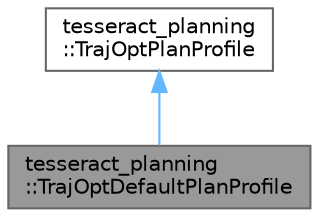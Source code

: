 digraph "tesseract_planning::TrajOptDefaultPlanProfile"
{
 // LATEX_PDF_SIZE
  bgcolor="transparent";
  edge [fontname=Helvetica,fontsize=10,labelfontname=Helvetica,labelfontsize=10];
  node [fontname=Helvetica,fontsize=10,shape=box,height=0.2,width=0.4];
  Node1 [label="tesseract_planning\l::TrajOptDefaultPlanProfile",height=0.2,width=0.4,color="gray40", fillcolor="grey60", style="filled", fontcolor="black",tooltip=" "];
  Node2 -> Node1 [dir="back",color="steelblue1",style="solid"];
  Node2 [label="tesseract_planning\l::TrajOptPlanProfile",height=0.2,width=0.4,color="gray40", fillcolor="white", style="filled",URL="$d2/dd4/classtesseract__planning_1_1TrajOptPlanProfile.html",tooltip=" "];
}
